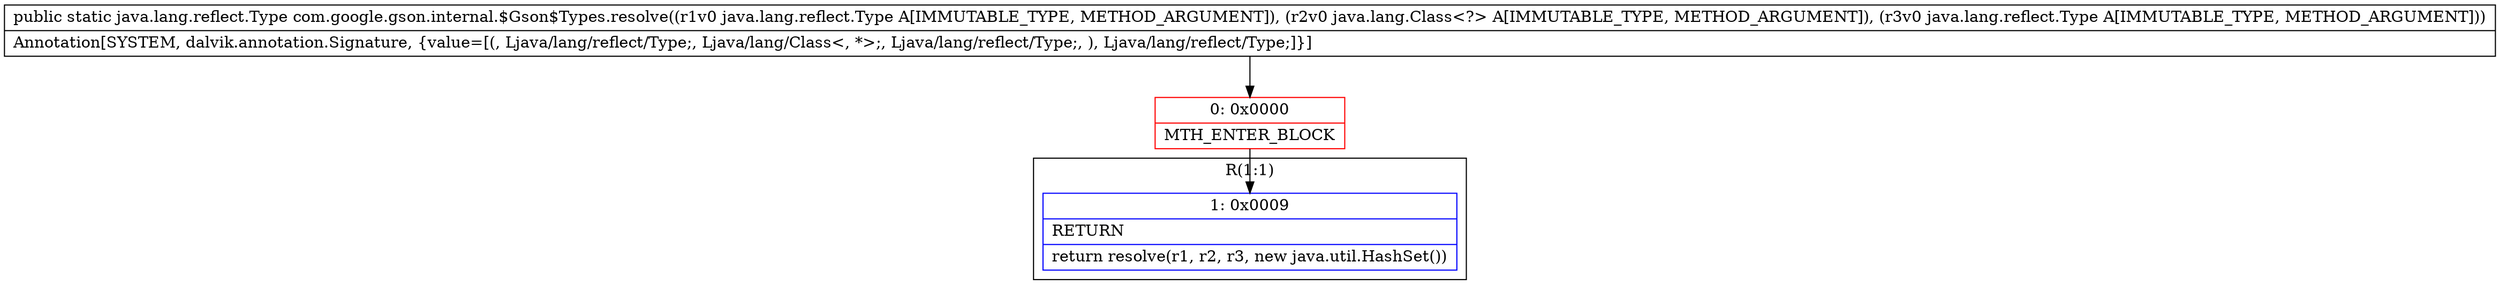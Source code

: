 digraph "CFG forcom.google.gson.internal.$Gson$Types.resolve(Ljava\/lang\/reflect\/Type;Ljava\/lang\/Class;Ljava\/lang\/reflect\/Type;)Ljava\/lang\/reflect\/Type;" {
subgraph cluster_Region_661887220 {
label = "R(1:1)";
node [shape=record,color=blue];
Node_1 [shape=record,label="{1\:\ 0x0009|RETURN\l|return resolve(r1, r2, r3, new java.util.HashSet())\l}"];
}
Node_0 [shape=record,color=red,label="{0\:\ 0x0000|MTH_ENTER_BLOCK\l}"];
MethodNode[shape=record,label="{public static java.lang.reflect.Type com.google.gson.internal.$Gson$Types.resolve((r1v0 java.lang.reflect.Type A[IMMUTABLE_TYPE, METHOD_ARGUMENT]), (r2v0 java.lang.Class\<?\> A[IMMUTABLE_TYPE, METHOD_ARGUMENT]), (r3v0 java.lang.reflect.Type A[IMMUTABLE_TYPE, METHOD_ARGUMENT]))  | Annotation[SYSTEM, dalvik.annotation.Signature, \{value=[(, Ljava\/lang\/reflect\/Type;, Ljava\/lang\/Class\<, *\>;, Ljava\/lang\/reflect\/Type;, ), Ljava\/lang\/reflect\/Type;]\}]\l}"];
MethodNode -> Node_0;
Node_0 -> Node_1;
}

